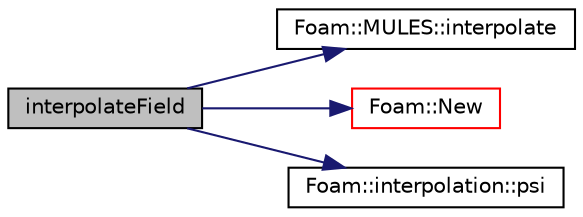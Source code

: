 digraph "interpolateField"
{
  bgcolor="transparent";
  edge [fontname="Helvetica",fontsize="10",labelfontname="Helvetica",labelfontsize="10"];
  node [fontname="Helvetica",fontsize="10",shape=record];
  rankdir="LR";
  Node359 [label="interpolateField",height=0.2,width=0.4,color="black", fillcolor="grey75", style="filled", fontcolor="black"];
  Node359 -> Node360 [color="midnightblue",fontsize="10",style="solid",fontname="Helvetica"];
  Node360 [label="Foam::MULES::interpolate",height=0.2,width=0.4,color="black",URL="$a21864.html#a4d62f21551985d814104861e7c1d9b4f"];
  Node359 -> Node361 [color="midnightblue",fontsize="10",style="solid",fontname="Helvetica"];
  Node361 [label="Foam::New",height=0.2,width=0.4,color="red",URL="$a21851.html#a9d62cf14554c95e83f83f14909d9e0ec"];
  Node359 -> Node688 [color="midnightblue",fontsize="10",style="solid",fontname="Helvetica"];
  Node688 [label="Foam::interpolation::psi",height=0.2,width=0.4,color="black",URL="$a22961.html#a746a21ead7ed7561097637595338028c",tooltip="Return the field to be interpolated. "];
}
